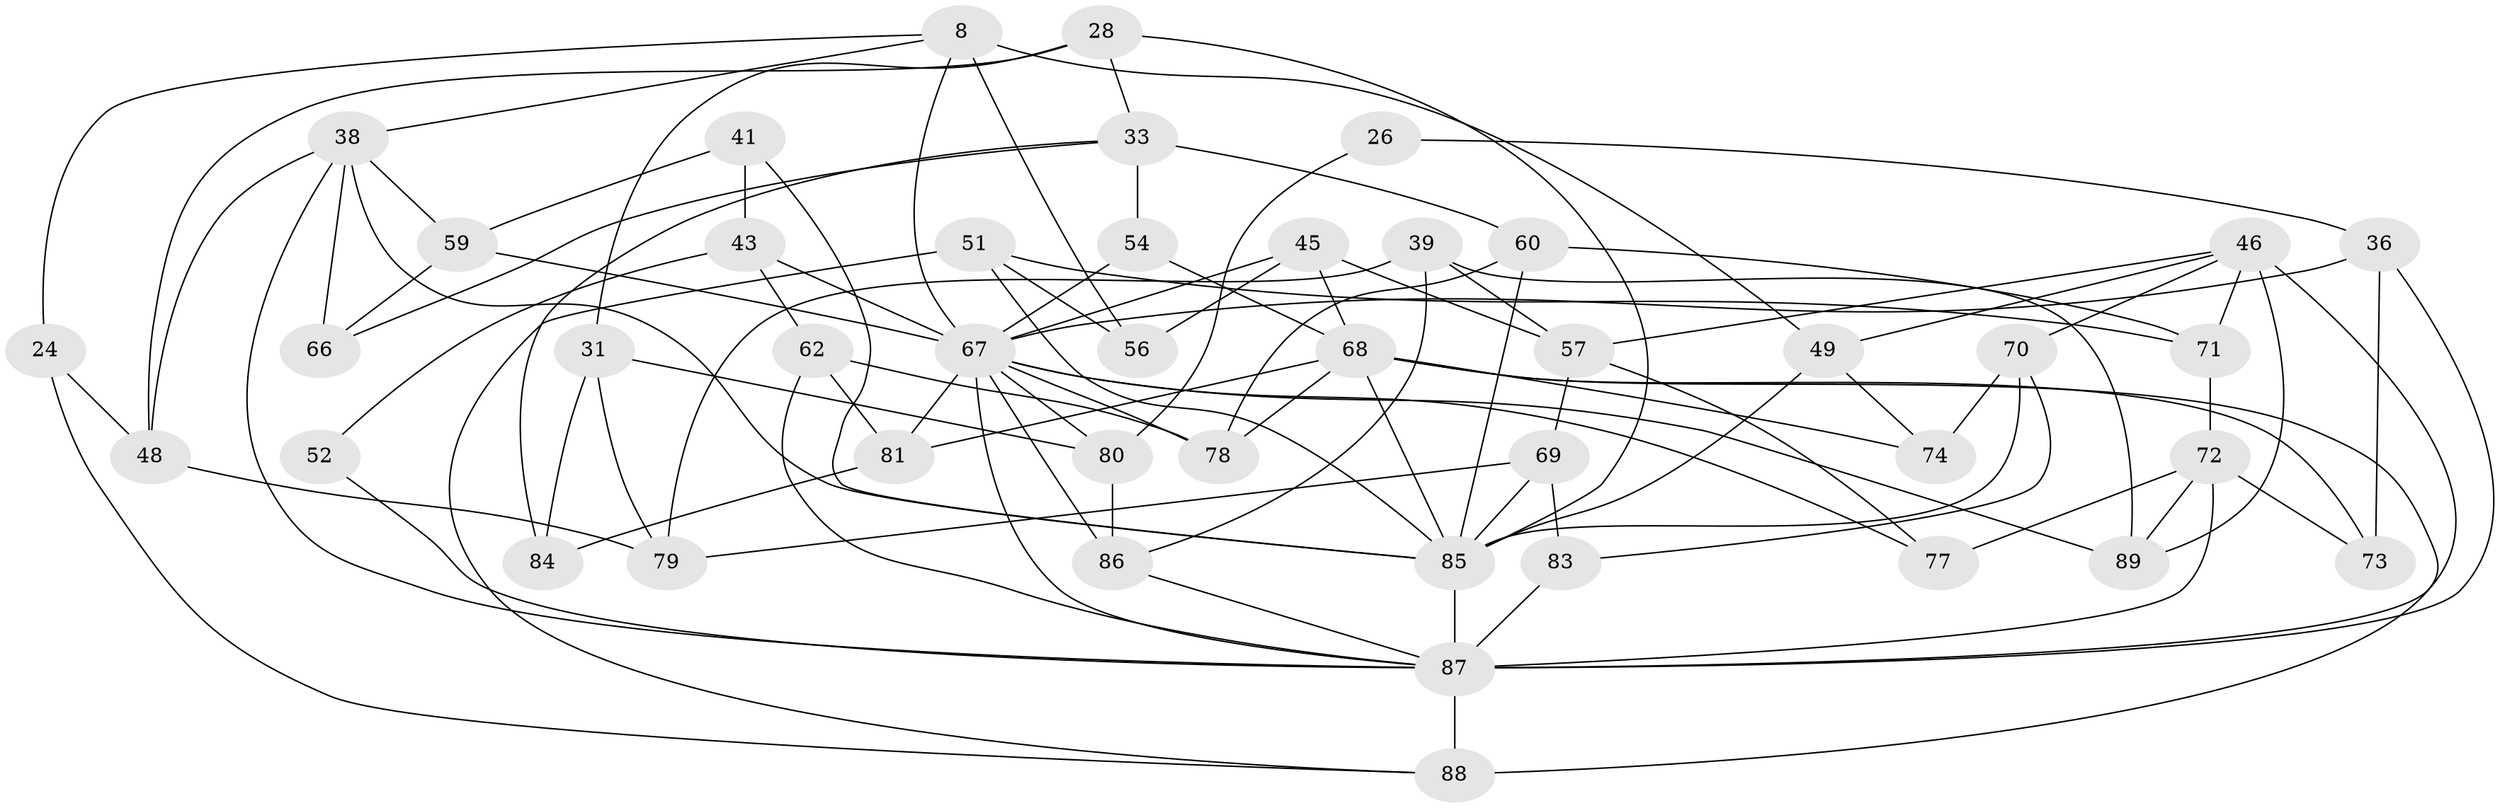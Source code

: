 // original degree distribution, {4: 1.0}
// Generated by graph-tools (version 1.1) at 2025/04/03/04/25 22:04:15]
// undirected, 44 vertices, 98 edges
graph export_dot {
graph [start="1"]
  node [color=gray90,style=filled];
  8 [super="+4"];
  24;
  26;
  28;
  31;
  33 [super="+27+29"];
  36 [super="+12"];
  38 [super="+25"];
  39;
  41;
  43 [super="+34"];
  45;
  46 [super="+32"];
  48;
  49;
  51;
  52;
  54;
  56;
  57 [super="+44"];
  59;
  60;
  62;
  66;
  67 [super="+9+63+16"];
  68 [super="+42"];
  69;
  70 [super="+50"];
  71;
  72 [super="+58"];
  73;
  74;
  77;
  78 [super="+75"];
  79;
  80 [super="+76"];
  81 [super="+61"];
  83;
  84;
  85 [super="+64+53"];
  86 [super="+15"];
  87 [super="+65+82+47"];
  88 [super="+2+55"];
  89 [super="+11"];
  8 -- 56 [weight=2];
  8 -- 49;
  8 -- 24;
  8 -- 67;
  8 -- 38;
  24 -- 88 [weight=2];
  24 -- 48;
  26 -- 36 [weight=2];
  26 -- 80 [weight=2];
  28 -- 31;
  28 -- 85;
  28 -- 48;
  28 -- 33;
  31 -- 80;
  31 -- 79;
  31 -- 84;
  33 -- 66 [weight=2];
  33 -- 84 [weight=2];
  33 -- 60;
  33 -- 54 [weight=2];
  36 -- 73 [weight=2];
  36 -- 67;
  36 -- 87;
  38 -- 48;
  38 -- 59;
  38 -- 87;
  38 -- 66;
  38 -- 85;
  39 -- 86;
  39 -- 79;
  39 -- 89;
  39 -- 57;
  41 -- 59;
  41 -- 43 [weight=2];
  41 -- 85;
  43 -- 52 [weight=2];
  43 -- 62;
  43 -- 67;
  45 -- 57;
  45 -- 56;
  45 -- 67;
  45 -- 68;
  46 -- 57 [weight=2];
  46 -- 89 [weight=2];
  46 -- 70;
  46 -- 71;
  46 -- 49;
  46 -- 87 [weight=3];
  48 -- 79;
  49 -- 74;
  49 -- 85;
  51 -- 71;
  51 -- 56;
  51 -- 88;
  51 -- 85;
  52 -- 87 [weight=2];
  54 -- 67;
  54 -- 68;
  57 -- 69;
  57 -- 77;
  59 -- 66;
  59 -- 67;
  60 -- 71;
  60 -- 78;
  60 -- 85;
  62 -- 78;
  62 -- 87;
  62 -- 81;
  67 -- 89 [weight=2];
  67 -- 80;
  67 -- 77;
  67 -- 78 [weight=3];
  67 -- 86 [weight=2];
  67 -- 81 [weight=2];
  67 -- 87;
  68 -- 74;
  68 -- 81 [weight=2];
  68 -- 78;
  68 -- 73;
  68 -- 85 [weight=2];
  68 -- 88;
  69 -- 79;
  69 -- 83;
  69 -- 85;
  70 -- 74 [weight=2];
  70 -- 83;
  70 -- 85 [weight=2];
  71 -- 72;
  72 -- 73;
  72 -- 87 [weight=3];
  72 -- 89;
  72 -- 77 [weight=2];
  80 -- 86 [weight=2];
  81 -- 84;
  83 -- 87 [weight=2];
  85 -- 87 [weight=3];
  86 -- 87;
  87 -- 88 [weight=4];
}
